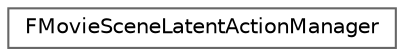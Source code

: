 digraph "Graphical Class Hierarchy"
{
 // INTERACTIVE_SVG=YES
 // LATEX_PDF_SIZE
  bgcolor="transparent";
  edge [fontname=Helvetica,fontsize=10,labelfontname=Helvetica,labelfontsize=10];
  node [fontname=Helvetica,fontsize=10,shape=box,height=0.2,width=0.4];
  rankdir="LR";
  Node0 [id="Node000000",label="FMovieSceneLatentActionManager",height=0.2,width=0.4,color="grey40", fillcolor="white", style="filled",URL="$d6/d74/classFMovieSceneLatentActionManager.html",tooltip="Utility class for running latent actions created from sequence players."];
}
